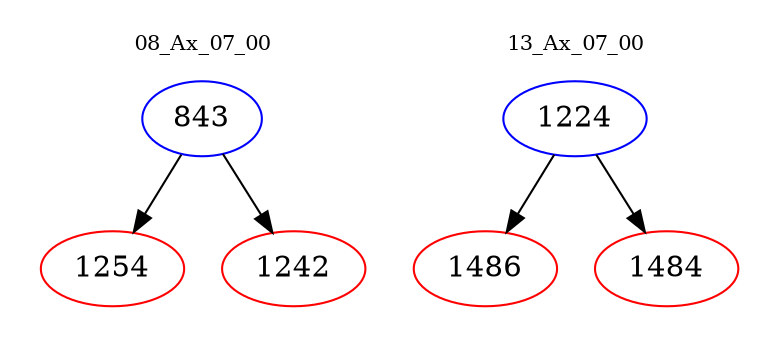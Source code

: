 digraph{
subgraph cluster_0 {
color = white
label = "08_Ax_07_00";
fontsize=10;
T0_843 [label="843", color="blue"]
T0_843 -> T0_1254 [color="black"]
T0_1254 [label="1254", color="red"]
T0_843 -> T0_1242 [color="black"]
T0_1242 [label="1242", color="red"]
}
subgraph cluster_1 {
color = white
label = "13_Ax_07_00";
fontsize=10;
T1_1224 [label="1224", color="blue"]
T1_1224 -> T1_1486 [color="black"]
T1_1486 [label="1486", color="red"]
T1_1224 -> T1_1484 [color="black"]
T1_1484 [label="1484", color="red"]
}
}
